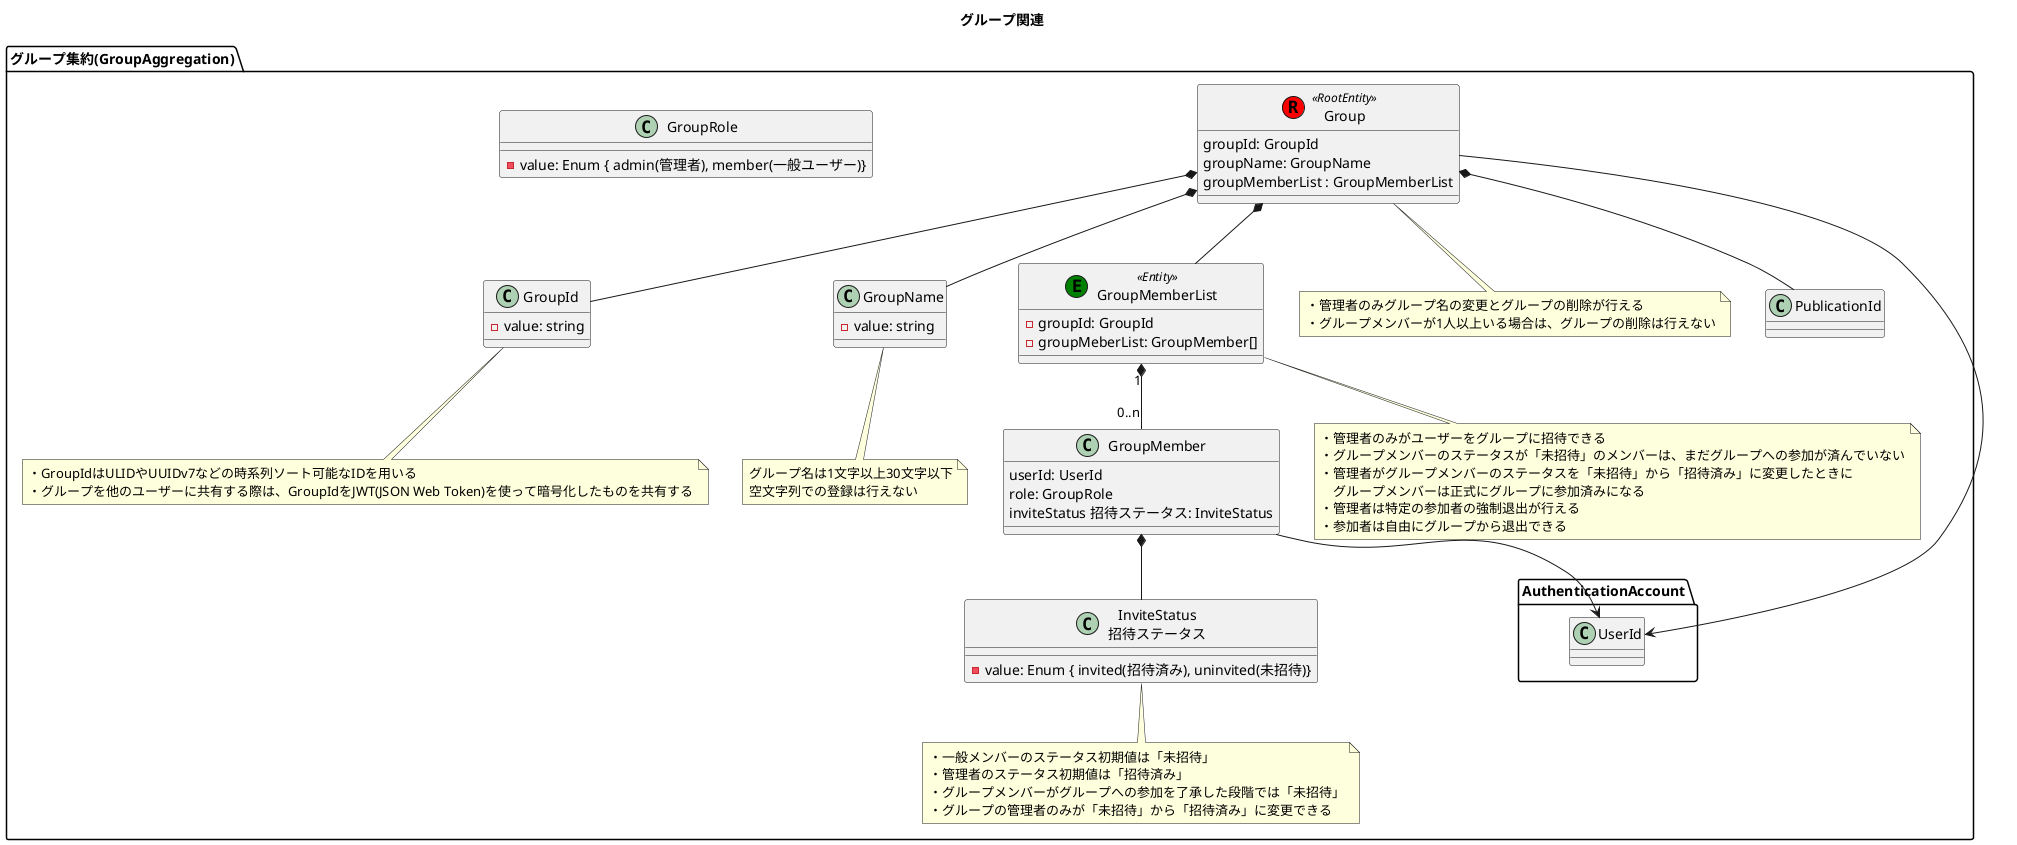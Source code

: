 @startuml グループ関連

title グループ関連

package "グループ集約(GroupAggregation)" {
    class Group << (R,red) RootEntity >> {
        groupId: GroupId
        groupName: GroupName
        groupMemberList : GroupMemberList
    }

    class GroupId {
        - value: string
    }

    class GroupName {
        - value: string
    }

    class GroupMemberList << (E,green) Entity >> {
        - groupId: GroupId
        - groupMeberList: GroupMember[]
    }

    class GroupMember {
        userId: UserId
        role: GroupRole
        inviteStatus 招待ステータス: InviteStatus
    }

    class "InviteStatus\n招待ステータス" as InviteStatus {
        - value: Enum { invited(招待済み), uninvited(未招待)}
    }

    class GroupRole {
        - value: Enum { admin(管理者), member(一般ユーザー)}
    }

    note bottom of Group
        ・管理者のみグループ名の変更とグループの削除が行える
        ・グループメンバーが1人以上いる場合は、グループの削除は行えない
    end note

    note bottom of GroupMemberList
        ・管理者のみがユーザーをグループに招待できる
        ・グループメンバーのステータスが「未招待」のメンバーは、まだグループへの参加が済んでいない
        ・管理者がグループメンバーのステータスを「未招待」から「招待済み」に変更したときに
        　グループメンバーは正式にグループに参加済みになる
        ・管理者は特定の参加者の強制退出が行える
        ・参加者は自由にグループから退出できる
    end note

    note bottom of GroupName
        グループ名は1文字以上30文字以下
        空文字列での登録は行えない
    end note

    note bottom of GroupId
        ・GroupIdはULIDやUUIDv7などの時系列ソート可能なIDを用いる
        ・グループを他のユーザーに共有する際は、GroupIdをJWT(JSON Web Token)を使って暗号化したものを共有する
    end note

    note bottom of InviteStatus
        ・一般メンバーのステータス初期値は「未招待」
        ・管理者のステータス初期値は「招待済み」
        ・グループメンバーがグループへの参加を了承した段階では「未招待」
        ・グループの管理者のみが「未招待」から「招待済み」に変更できる
    end note

    Group *-down- GroupId
    Group *-down- GroupName
    Group *-down- PublicationId
    Group *-down- GroupMemberList
    Group -down-> AuthenticationAccount.UserId
    GroupMemberList "1" *-down- "0..n" GroupMember
    GroupMember -down-> AuthenticationAccount.UserId
    GroupMember *-down- InviteStatus
}

@enduml